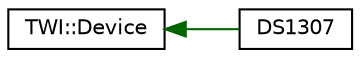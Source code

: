 digraph "Graphical Class Hierarchy"
{
  edge [fontname="Helvetica",fontsize="10",labelfontname="Helvetica",labelfontsize="10"];
  node [fontname="Helvetica",fontsize="10",shape=record];
  rankdir="LR";
  Node1 [label="TWI::Device",height=0.2,width=0.4,color="black", fillcolor="white", style="filled",URL="$d4/d2d/classTWI_1_1Device.html"];
  Node1 -> Node2 [dir="back",color="darkgreen",fontsize="10",style="solid",fontname="Helvetica"];
  Node2 [label="DS1307",height=0.2,width=0.4,color="black", fillcolor="white", style="filled",URL="$d8/da8/classDS1307.html"];
}
